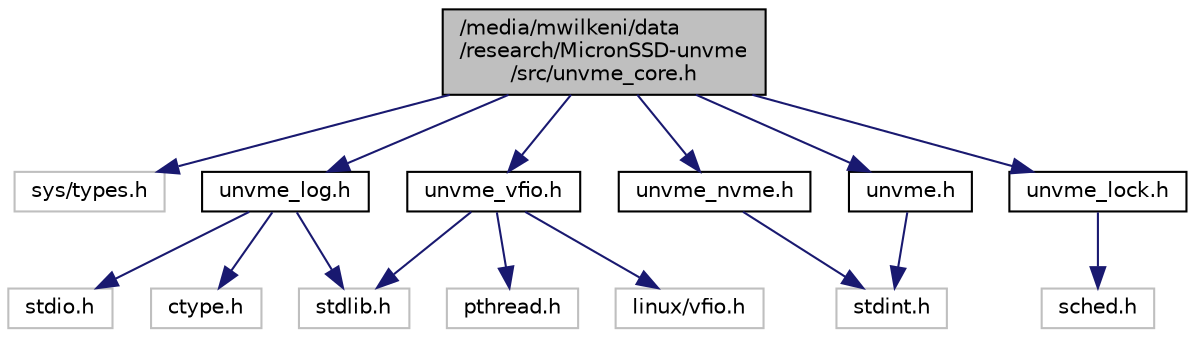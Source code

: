 digraph "/media/mwilkeni/data/research/MicronSSD-unvme/src/unvme_core.h"
{
  edge [fontname="Helvetica",fontsize="10",labelfontname="Helvetica",labelfontsize="10"];
  node [fontname="Helvetica",fontsize="10",shape=record];
  Node1 [label="/media/mwilkeni/data\l/research/MicronSSD-unvme\l/src/unvme_core.h",height=0.2,width=0.4,color="black", fillcolor="grey75", style="filled", fontcolor="black"];
  Node1 -> Node2 [color="midnightblue",fontsize="10",style="solid",fontname="Helvetica"];
  Node2 [label="sys/types.h",height=0.2,width=0.4,color="grey75", fillcolor="white", style="filled"];
  Node1 -> Node3 [color="midnightblue",fontsize="10",style="solid",fontname="Helvetica"];
  Node3 [label="unvme_log.h",height=0.2,width=0.4,color="black", fillcolor="white", style="filled",URL="$unvme__log_8h.html",tooltip="Logging header file. "];
  Node3 -> Node4 [color="midnightblue",fontsize="10",style="solid",fontname="Helvetica"];
  Node4 [label="stdio.h",height=0.2,width=0.4,color="grey75", fillcolor="white", style="filled"];
  Node3 -> Node5 [color="midnightblue",fontsize="10",style="solid",fontname="Helvetica"];
  Node5 [label="stdlib.h",height=0.2,width=0.4,color="grey75", fillcolor="white", style="filled"];
  Node3 -> Node6 [color="midnightblue",fontsize="10",style="solid",fontname="Helvetica"];
  Node6 [label="ctype.h",height=0.2,width=0.4,color="grey75", fillcolor="white", style="filled"];
  Node1 -> Node7 [color="midnightblue",fontsize="10",style="solid",fontname="Helvetica"];
  Node7 [label="unvme_vfio.h",height=0.2,width=0.4,color="black", fillcolor="white", style="filled",URL="$unvme__vfio_8h.html",tooltip="VFIO function support header files. "];
  Node7 -> Node5 [color="midnightblue",fontsize="10",style="solid",fontname="Helvetica"];
  Node7 -> Node8 [color="midnightblue",fontsize="10",style="solid",fontname="Helvetica"];
  Node8 [label="pthread.h",height=0.2,width=0.4,color="grey75", fillcolor="white", style="filled"];
  Node7 -> Node9 [color="midnightblue",fontsize="10",style="solid",fontname="Helvetica"];
  Node9 [label="linux/vfio.h",height=0.2,width=0.4,color="grey75", fillcolor="white", style="filled"];
  Node1 -> Node10 [color="midnightblue",fontsize="10",style="solid",fontname="Helvetica"];
  Node10 [label="unvme_nvme.h",height=0.2,width=0.4,color="black", fillcolor="white", style="filled",URL="$unvme__nvme_8h.html",tooltip="NVMe header file. "];
  Node10 -> Node11 [color="midnightblue",fontsize="10",style="solid",fontname="Helvetica"];
  Node11 [label="stdint.h",height=0.2,width=0.4,color="grey75", fillcolor="white", style="filled"];
  Node1 -> Node12 [color="midnightblue",fontsize="10",style="solid",fontname="Helvetica"];
  Node12 [label="unvme_lock.h",height=0.2,width=0.4,color="black", fillcolor="white", style="filled",URL="$unvme__lock_8h.html",tooltip="UNVMe fast read lock with occasional writes. "];
  Node12 -> Node13 [color="midnightblue",fontsize="10",style="solid",fontname="Helvetica"];
  Node13 [label="sched.h",height=0.2,width=0.4,color="grey75", fillcolor="white", style="filled"];
  Node1 -> Node14 [color="midnightblue",fontsize="10",style="solid",fontname="Helvetica"];
  Node14 [label="unvme.h",height=0.2,width=0.4,color="black", fillcolor="white", style="filled",URL="$unvme_8h.html",tooltip="UNVMe client header file. "];
  Node14 -> Node11 [color="midnightblue",fontsize="10",style="solid",fontname="Helvetica"];
}
